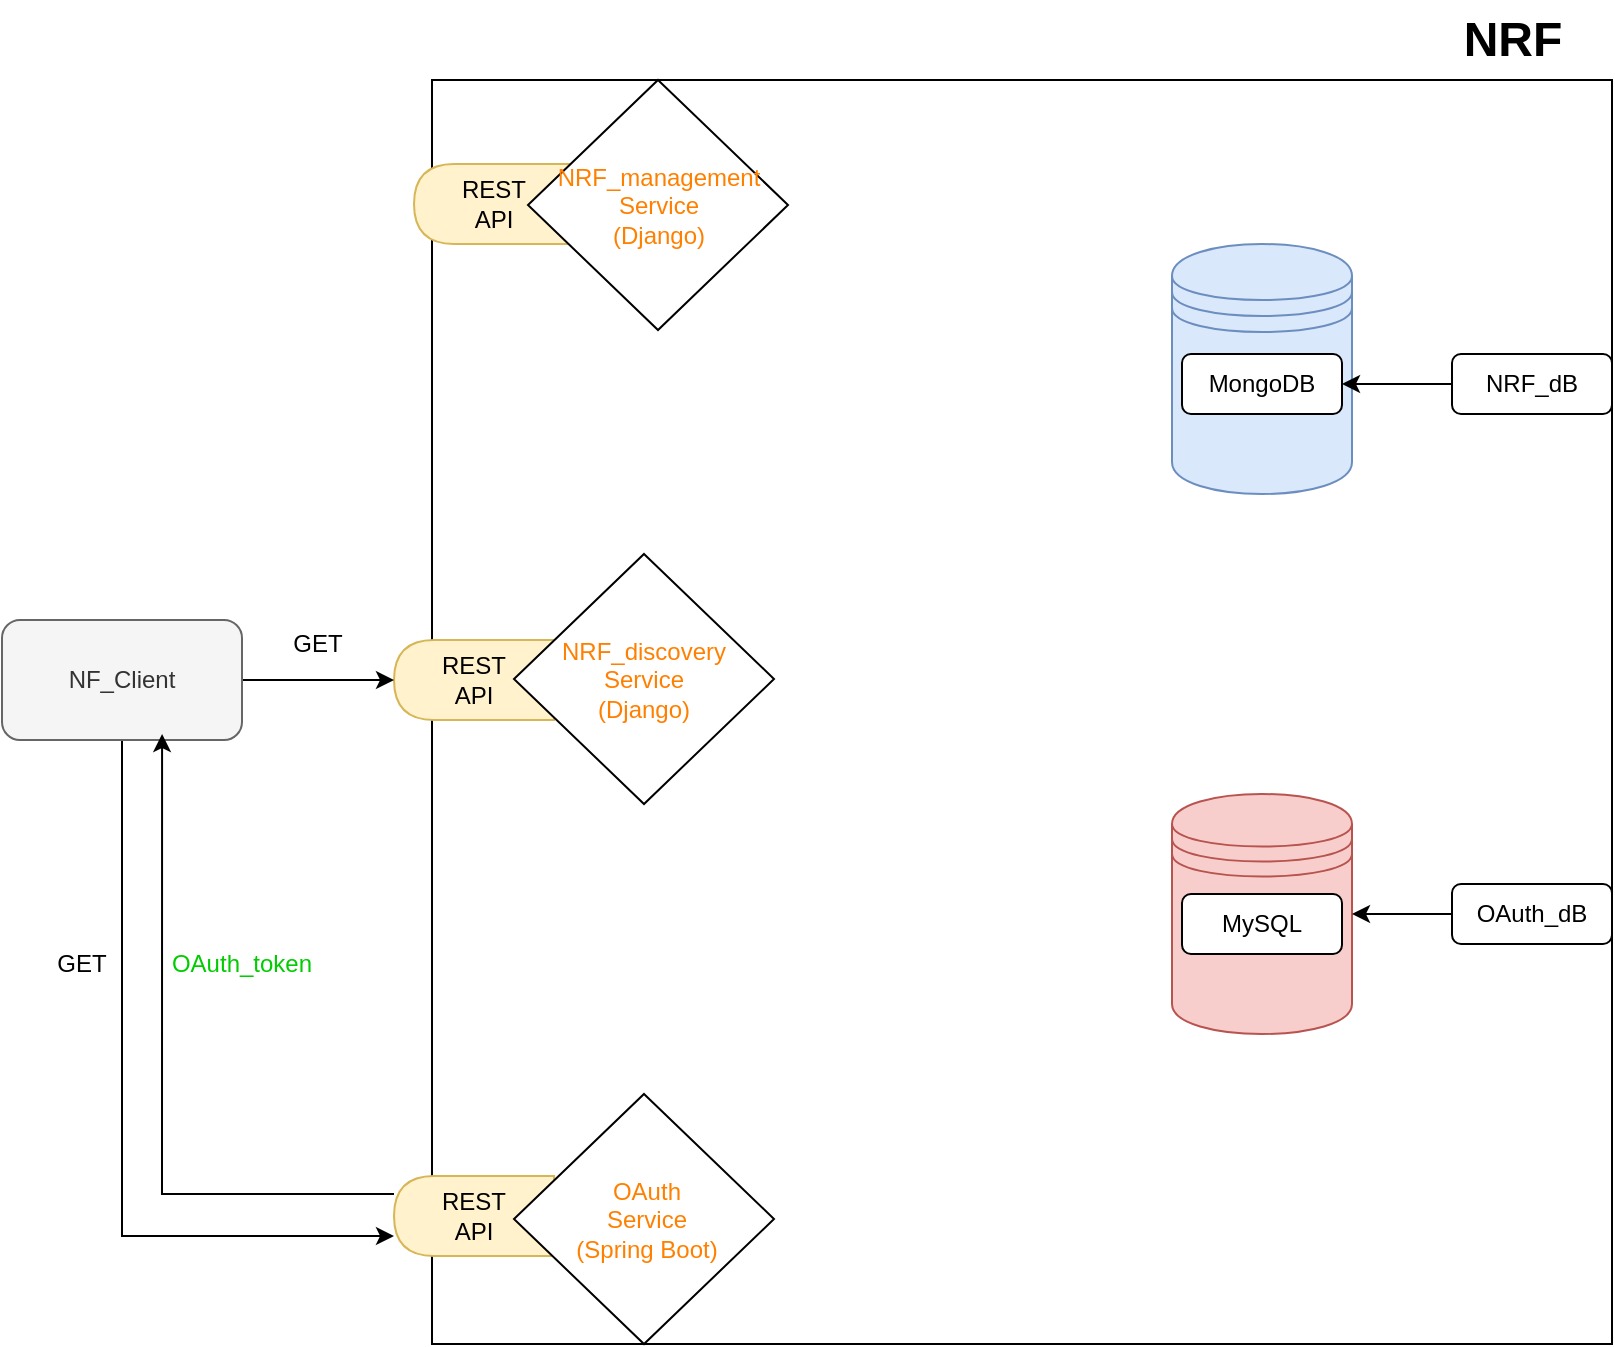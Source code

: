 <mxfile version="10.5.0" type="github"><diagram id="2QVz6jLhmr83gD1PFiGk" name="Page-1"><mxGraphModel dx="1394" dy="834" grid="1" gridSize="10" guides="1" tooltips="1" connect="1" arrows="1" fold="1" page="1" pageScale="1" pageWidth="827" pageHeight="1169" math="0" shadow="0"><root><mxCell id="0"/><mxCell id="1" parent="0"/><mxCell id="_EE6lzp2ofNGbMxLwFXA-54" value="" style="group;strokeColor=#000000;" vertex="1" connectable="0" parent="1"><mxGeometry x="215" y="43" width="590" height="632" as="geometry"/></mxCell><mxCell id="_EE6lzp2ofNGbMxLwFXA-4" value="" style="shape=datastore;whiteSpace=wrap;html=1;fillColor=#dae8fc;strokeColor=#6c8ebf;" vertex="1" parent="_EE6lzp2ofNGbMxLwFXA-54"><mxGeometry x="370" y="82" width="90" height="125" as="geometry"/></mxCell><mxCell id="_EE6lzp2ofNGbMxLwFXA-7" value="MongoDB" style="rounded=1;whiteSpace=wrap;html=1;fillColor=#ffffff;gradientColor=none;" vertex="1" parent="_EE6lzp2ofNGbMxLwFXA-54"><mxGeometry x="375" y="137" width="80" height="30" as="geometry"/></mxCell><mxCell id="_EE6lzp2ofNGbMxLwFXA-9" value="" style="edgeStyle=orthogonalEdgeStyle;rounded=0;orthogonalLoop=1;jettySize=auto;html=1;" edge="1" parent="_EE6lzp2ofNGbMxLwFXA-54" source="_EE6lzp2ofNGbMxLwFXA-8" target="_EE6lzp2ofNGbMxLwFXA-7"><mxGeometry relative="1" as="geometry"/></mxCell><mxCell id="_EE6lzp2ofNGbMxLwFXA-8" value="NRF_dB&lt;br&gt;" style="rounded=1;whiteSpace=wrap;html=1;fillColor=#ffffff;gradientColor=none;" vertex="1" parent="_EE6lzp2ofNGbMxLwFXA-54"><mxGeometry x="510" y="137" width="80" height="30" as="geometry"/></mxCell><mxCell id="_EE6lzp2ofNGbMxLwFXA-10" value="" style="shape=datastore;whiteSpace=wrap;html=1;fillColor=#f8cecc;strokeColor=#b85450;" vertex="1" parent="_EE6lzp2ofNGbMxLwFXA-54"><mxGeometry x="370" y="357" width="90" height="120" as="geometry"/></mxCell><mxCell id="_EE6lzp2ofNGbMxLwFXA-12" value="" style="edgeStyle=orthogonalEdgeStyle;rounded=0;orthogonalLoop=1;jettySize=auto;html=1;" edge="1" parent="_EE6lzp2ofNGbMxLwFXA-54" source="_EE6lzp2ofNGbMxLwFXA-11" target="_EE6lzp2ofNGbMxLwFXA-10"><mxGeometry relative="1" as="geometry"/></mxCell><mxCell id="_EE6lzp2ofNGbMxLwFXA-11" value="OAuth_dB" style="rounded=1;whiteSpace=wrap;html=1;fillColor=#ffffff;gradientColor=none;" vertex="1" parent="_EE6lzp2ofNGbMxLwFXA-54"><mxGeometry x="510" y="402" width="80" height="30" as="geometry"/></mxCell><mxCell id="_EE6lzp2ofNGbMxLwFXA-13" value="MySQL" style="rounded=1;whiteSpace=wrap;html=1;fillColor=#ffffff;gradientColor=none;" vertex="1" parent="_EE6lzp2ofNGbMxLwFXA-54"><mxGeometry x="375" y="407" width="80" height="30" as="geometry"/></mxCell><mxCell id="_EE6lzp2ofNGbMxLwFXA-44" value="REST&lt;br&gt;API&lt;br&gt;" style="shape=delay;whiteSpace=wrap;html=1;strokeColor=#d6b656;fillColor=#fff2cc;direction=west;" vertex="1" parent="_EE6lzp2ofNGbMxLwFXA-54"><mxGeometry x="-9" y="42" width="80" height="40" as="geometry"/></mxCell><mxCell id="_EE6lzp2ofNGbMxLwFXA-45" value="" style="rhombus;whiteSpace=wrap;html=1;" vertex="1" parent="_EE6lzp2ofNGbMxLwFXA-54"><mxGeometry x="48" width="130" height="125" as="geometry"/></mxCell><mxCell id="_EE6lzp2ofNGbMxLwFXA-46" value="&lt;font color=&quot;#ff8000&quot;&gt;NRF_management&lt;br&gt;Service&lt;br&gt;(Django)&lt;/font&gt;&lt;br&gt;" style="text;html=1;strokeColor=none;fillColor=none;align=center;verticalAlign=middle;whiteSpace=wrap;rounded=0;" vertex="1" parent="_EE6lzp2ofNGbMxLwFXA-54"><mxGeometry x="85.5" y="45" width="55" height="35" as="geometry"/></mxCell><mxCell id="_EE6lzp2ofNGbMxLwFXA-47" value="REST&lt;br&gt;API&lt;br&gt;" style="shape=delay;whiteSpace=wrap;html=1;strokeColor=#d6b656;fillColor=#fff2cc;direction=west;" vertex="1" parent="_EE6lzp2ofNGbMxLwFXA-54"><mxGeometry x="-19" y="280" width="80" height="40" as="geometry"/></mxCell><mxCell id="_EE6lzp2ofNGbMxLwFXA-48" value="REST&lt;br&gt;API&lt;br&gt;" style="shape=delay;whiteSpace=wrap;html=1;strokeColor=#d6b656;fillColor=#fff2cc;direction=west;" vertex="1" parent="_EE6lzp2ofNGbMxLwFXA-54"><mxGeometry x="-19" y="548" width="80" height="40" as="geometry"/></mxCell><mxCell id="_EE6lzp2ofNGbMxLwFXA-49" value="" style="rhombus;whiteSpace=wrap;html=1;" vertex="1" parent="_EE6lzp2ofNGbMxLwFXA-54"><mxGeometry x="41" y="237" width="130" height="125" as="geometry"/></mxCell><mxCell id="_EE6lzp2ofNGbMxLwFXA-50" value="&lt;font color=&quot;#ff8000&quot;&gt;NRF_discovery&lt;br&gt;Service&lt;br&gt;(Django)&lt;/font&gt;&lt;br&gt;" style="text;html=1;strokeColor=none;fillColor=none;align=center;verticalAlign=middle;whiteSpace=wrap;rounded=0;" vertex="1" parent="_EE6lzp2ofNGbMxLwFXA-54"><mxGeometry x="71" y="282" width="70" height="35" as="geometry"/></mxCell><mxCell id="_EE6lzp2ofNGbMxLwFXA-51" value="" style="rhombus;whiteSpace=wrap;html=1;" vertex="1" parent="_EE6lzp2ofNGbMxLwFXA-54"><mxGeometry x="41" y="507" width="130" height="125" as="geometry"/></mxCell><mxCell id="_EE6lzp2ofNGbMxLwFXA-52" value="&lt;font color=&quot;#ff8000&quot;&gt;OAuth&lt;br&gt;Service&lt;br&gt;(Spring Boot)&lt;/font&gt;&lt;br&gt;" style="text;html=1;strokeColor=none;fillColor=none;align=center;verticalAlign=middle;whiteSpace=wrap;rounded=0;" vertex="1" parent="_EE6lzp2ofNGbMxLwFXA-54"><mxGeometry x="71" y="552" width="73" height="35" as="geometry"/></mxCell><mxCell id="_EE6lzp2ofNGbMxLwFXA-55" value="NRF" style="text;strokeColor=none;fillColor=none;html=1;fontSize=24;fontStyle=1;verticalAlign=middle;align=center;" vertex="1" parent="1"><mxGeometry x="705" y="3" width="100" height="40" as="geometry"/></mxCell><mxCell id="_EE6lzp2ofNGbMxLwFXA-57" value="" style="edgeStyle=orthogonalEdgeStyle;rounded=0;orthogonalLoop=1;jettySize=auto;html=1;" edge="1" parent="1" source="_EE6lzp2ofNGbMxLwFXA-56" target="_EE6lzp2ofNGbMxLwFXA-47"><mxGeometry relative="1" as="geometry"/></mxCell><mxCell id="_EE6lzp2ofNGbMxLwFXA-63" style="edgeStyle=orthogonalEdgeStyle;rounded=0;orthogonalLoop=1;jettySize=auto;html=1;entryX=1;entryY=0.25;entryDx=0;entryDy=0;" edge="1" parent="1" source="_EE6lzp2ofNGbMxLwFXA-56" target="_EE6lzp2ofNGbMxLwFXA-48"><mxGeometry relative="1" as="geometry"><Array as="points"><mxPoint x="60" y="621"/></Array></mxGeometry></mxCell><mxCell id="_EE6lzp2ofNGbMxLwFXA-56" value="NF_Client&lt;br&gt;" style="rounded=1;whiteSpace=wrap;html=1;strokeColor=#666666;fillColor=#f5f5f5;fontColor=#333333;" vertex="1" parent="1"><mxGeometry y="313" width="120" height="60" as="geometry"/></mxCell><mxCell id="_EE6lzp2ofNGbMxLwFXA-60" value="GET&lt;br&gt;" style="text;html=1;strokeColor=none;fillColor=none;align=center;verticalAlign=middle;whiteSpace=wrap;rounded=0;" vertex="1" parent="1"><mxGeometry x="20" y="475" width="40" height="20" as="geometry"/></mxCell><mxCell id="_EE6lzp2ofNGbMxLwFXA-64" style="edgeStyle=orthogonalEdgeStyle;rounded=0;orthogonalLoop=1;jettySize=auto;html=1;entryX=0.667;entryY=0.95;entryDx=0;entryDy=0;entryPerimeter=0;" edge="1" parent="1" source="_EE6lzp2ofNGbMxLwFXA-48" target="_EE6lzp2ofNGbMxLwFXA-56"><mxGeometry relative="1" as="geometry"><Array as="points"><mxPoint x="80" y="600"/></Array></mxGeometry></mxCell><mxCell id="_EE6lzp2ofNGbMxLwFXA-65" value="&lt;font color=&quot;#00cc00&quot;&gt;OAuth_token&lt;/font&gt;&lt;br&gt;" style="text;html=1;strokeColor=none;fillColor=none;align=center;verticalAlign=middle;whiteSpace=wrap;rounded=0;" vertex="1" parent="1"><mxGeometry x="80" y="475" width="80" height="20" as="geometry"/></mxCell><mxCell id="_EE6lzp2ofNGbMxLwFXA-67" value="GET&lt;br&gt;" style="text;html=1;strokeColor=none;fillColor=none;align=center;verticalAlign=middle;whiteSpace=wrap;rounded=0;" vertex="1" parent="1"><mxGeometry x="138" y="315" width="40" height="20" as="geometry"/></mxCell></root></mxGraphModel></diagram></mxfile>